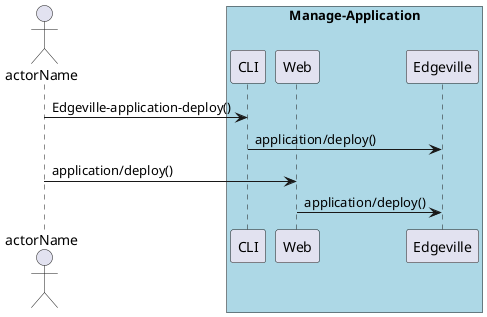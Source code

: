 @startuml
Actor "actorName" as A

box "Manage-Application" #lightblue
participant CLI as CLI
participant Web as Web
participant "Edgeville" as S
A -> CLI : Edgeville-application-deploy()
CLI -> S : application/deploy()
A -> Web : application/deploy()
Web -> S : application/deploy()
end box

@enduml

